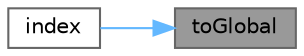digraph "toGlobal"
{
 // LATEX_PDF_SIZE
  bgcolor="transparent";
  edge [fontname=Helvetica,fontsize=10,labelfontname=Helvetica,labelfontsize=10];
  node [fontname=Helvetica,fontsize=10,shape=box,height=0.2,width=0.4];
  rankdir="RL";
  Node1 [id="Node000001",label="toGlobal",height=0.2,width=0.4,color="gray40", fillcolor="grey60", style="filled", fontcolor="black",tooltip=" "];
  Node1 -> Node2 [id="edge1_Node000001_Node000002",dir="back",color="steelblue1",style="solid",tooltip=" "];
  Node2 [id="Node000002",label="index",height=0.2,width=0.4,color="grey40", fillcolor="white", style="filled",URL="$classFoam_1_1CompactListList.html#aba3821d7d996c2c5cccaa4d82dc2bc61",tooltip=" "];
}
